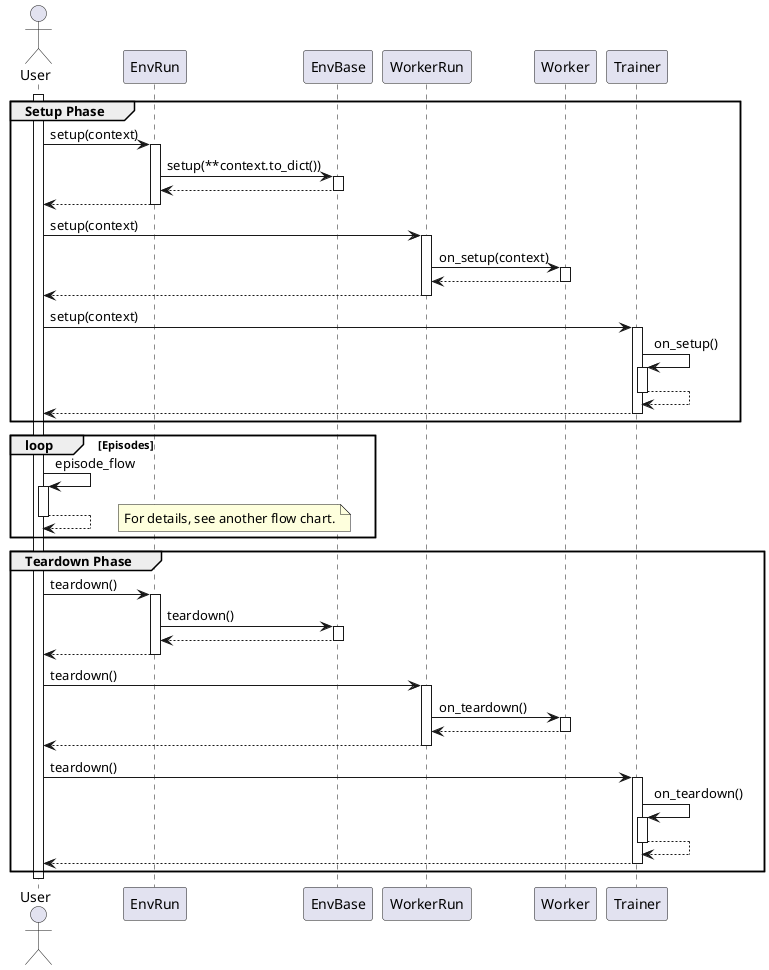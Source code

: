 @startuml playflow1
autoactivate on

actor User

participant EnvRun
participant EnvBase
participant WorkerRun
participant Worker
participant Trainer


activate User

group Setup Phase

    User -> EnvRun: setup(context)
        EnvRun -> EnvBase: setup(**context.to_dict())
        return
    return

    User -> WorkerRun: setup(context)
        WorkerRun -> Worker: on_setup(context)
        return
    return

    User -> Trainer: setup(context)
        Trainer -> Trainer: on_setup()
        return
    return

end

loop Episodes
    User -> User: episode_flow
    return

    note right
    For details, see another flow chart.
    end note
end

group Teardown Phase

    User -> EnvRun: teardown()
        EnvRun -> EnvBase: teardown()
        return
    return

    User -> WorkerRun: teardown()
        WorkerRun -> Worker: on_teardown()
        return
    return

    User -> Trainer: teardown()
        Trainer -> Trainer: on_teardown()
        return
    return

end




deactivate User

@enduml